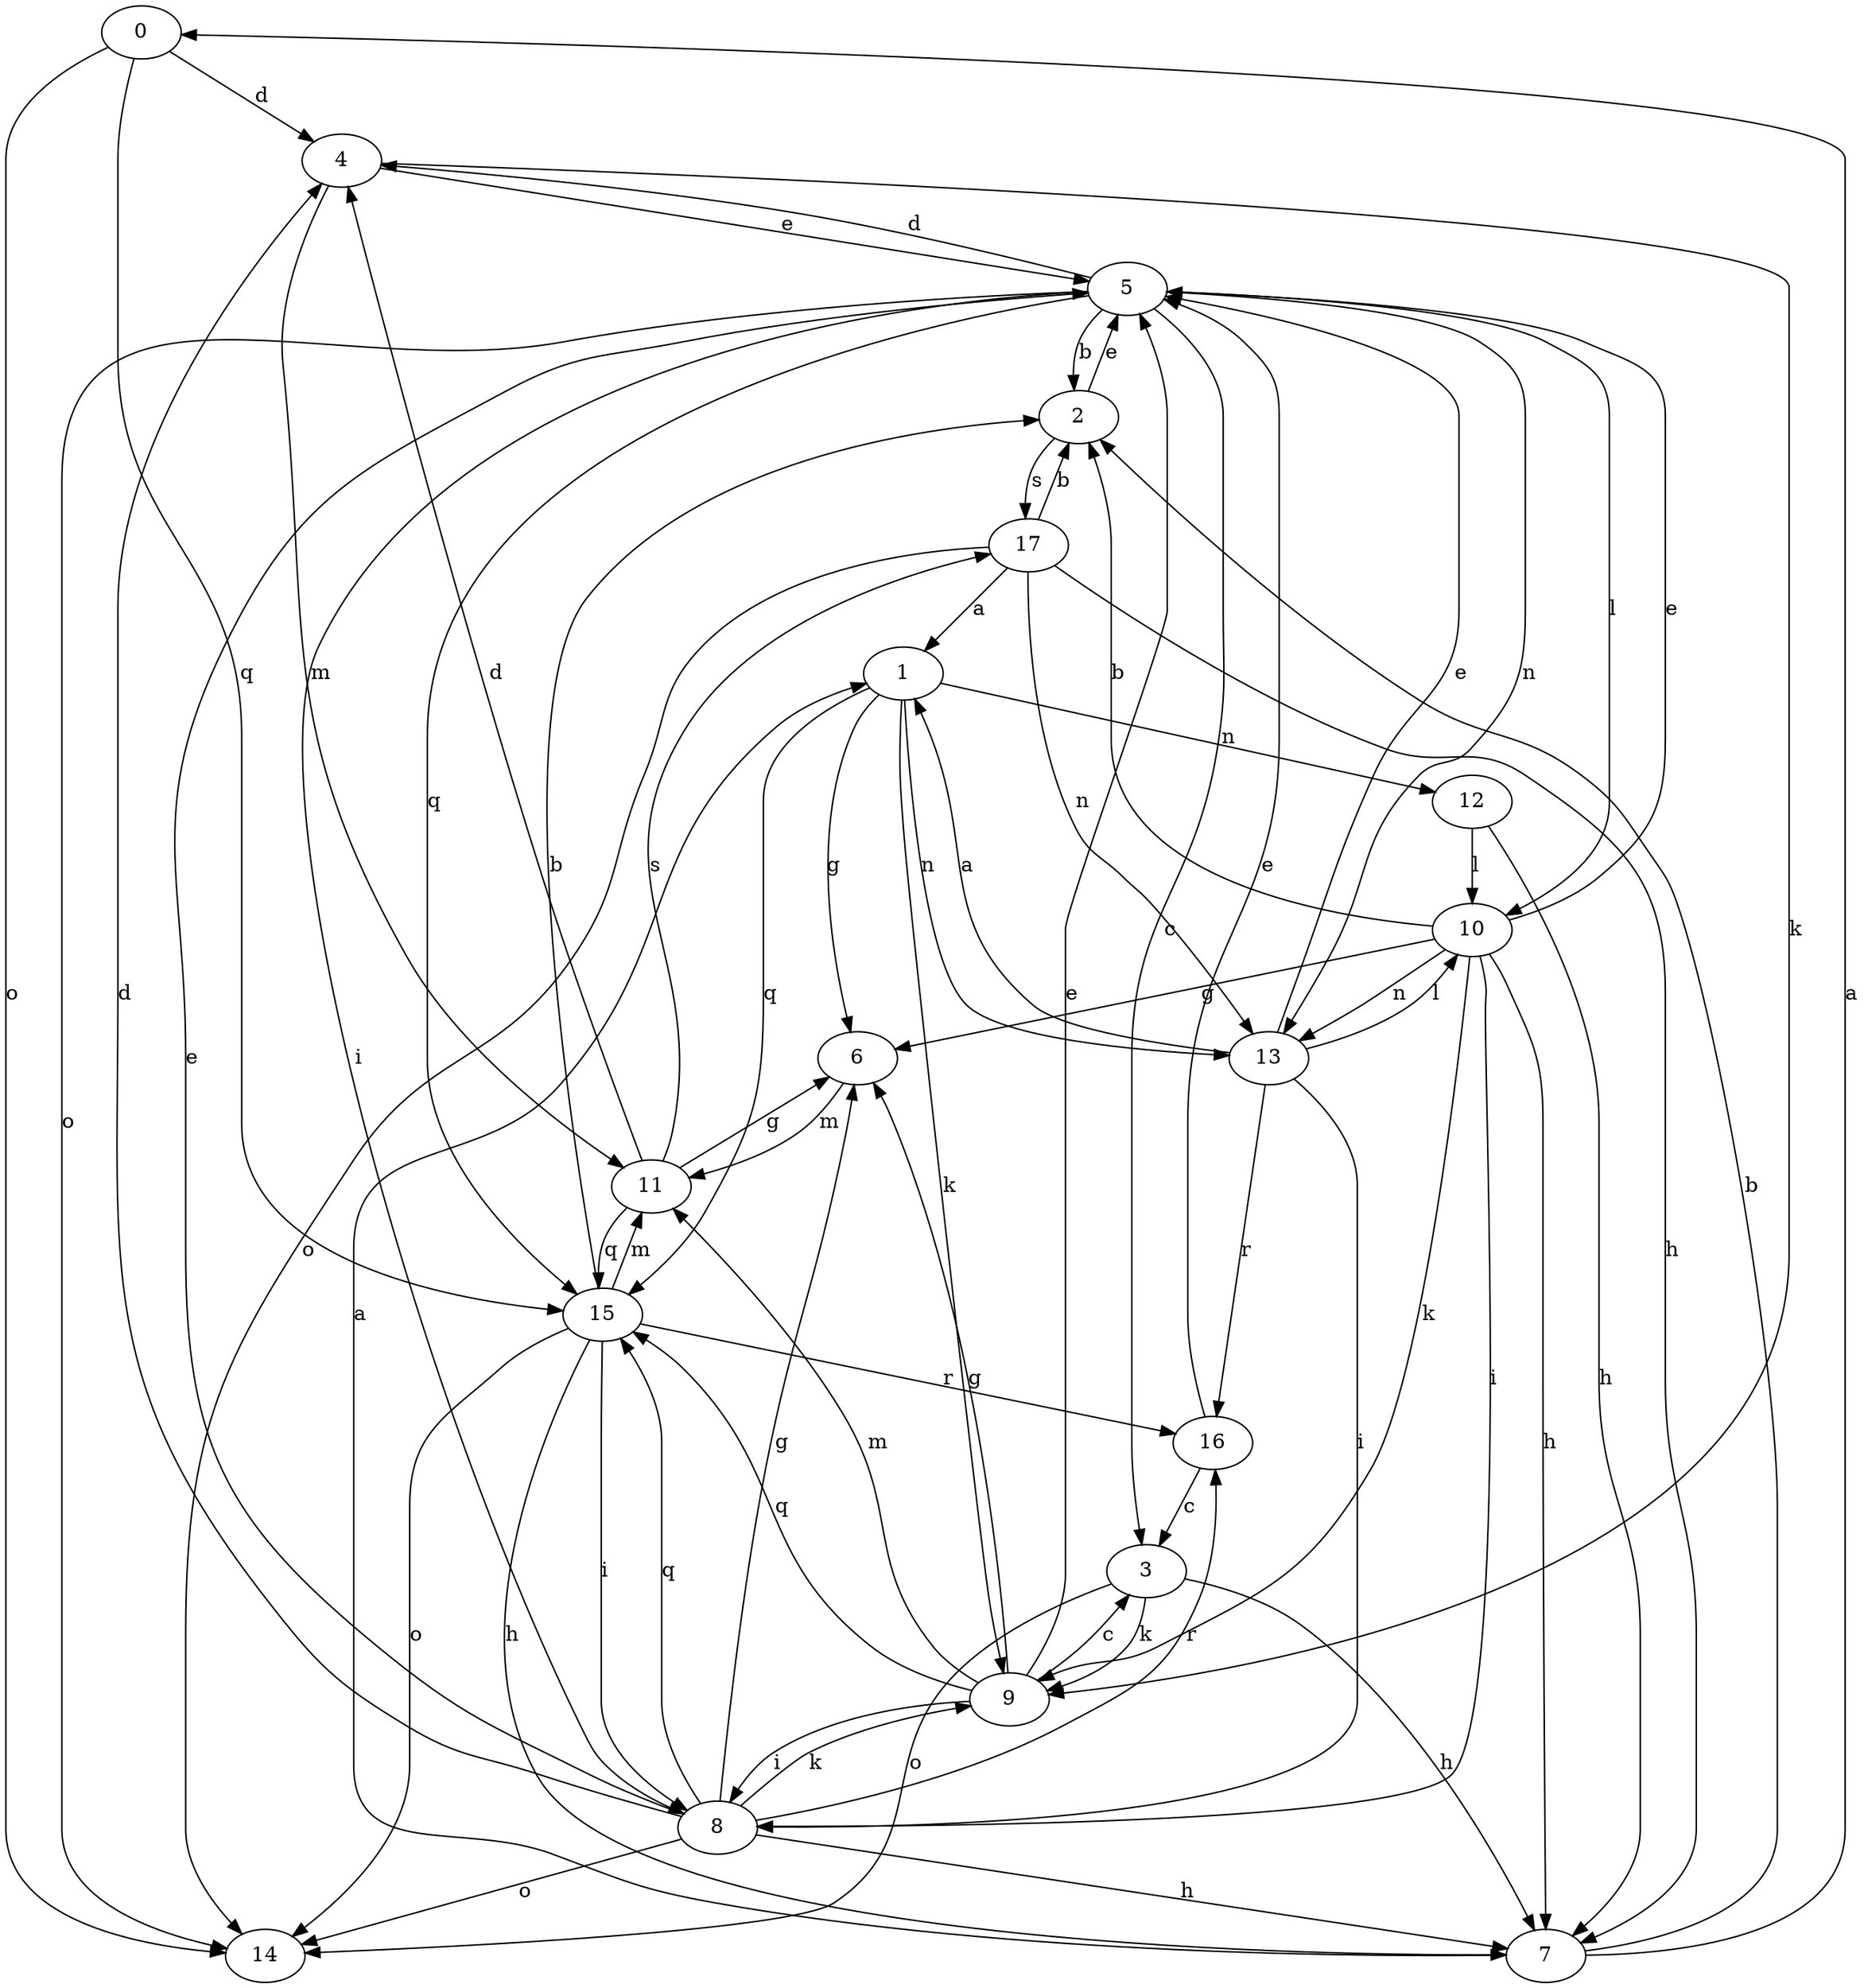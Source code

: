 strict digraph  {
0;
1;
2;
3;
4;
5;
6;
7;
8;
9;
10;
11;
12;
13;
14;
15;
16;
17;
0 -> 4  [label=d];
0 -> 14  [label=o];
0 -> 15  [label=q];
1 -> 6  [label=g];
1 -> 9  [label=k];
1 -> 12  [label=n];
1 -> 13  [label=n];
1 -> 15  [label=q];
2 -> 5  [label=e];
2 -> 17  [label=s];
3 -> 7  [label=h];
3 -> 9  [label=k];
3 -> 14  [label=o];
4 -> 5  [label=e];
4 -> 9  [label=k];
4 -> 11  [label=m];
5 -> 2  [label=b];
5 -> 3  [label=c];
5 -> 4  [label=d];
5 -> 8  [label=i];
5 -> 10  [label=l];
5 -> 13  [label=n];
5 -> 14  [label=o];
5 -> 15  [label=q];
6 -> 11  [label=m];
7 -> 0  [label=a];
7 -> 1  [label=a];
7 -> 2  [label=b];
8 -> 4  [label=d];
8 -> 5  [label=e];
8 -> 6  [label=g];
8 -> 7  [label=h];
8 -> 9  [label=k];
8 -> 14  [label=o];
8 -> 15  [label=q];
8 -> 16  [label=r];
9 -> 3  [label=c];
9 -> 5  [label=e];
9 -> 6  [label=g];
9 -> 8  [label=i];
9 -> 11  [label=m];
9 -> 15  [label=q];
10 -> 2  [label=b];
10 -> 5  [label=e];
10 -> 6  [label=g];
10 -> 7  [label=h];
10 -> 8  [label=i];
10 -> 9  [label=k];
10 -> 13  [label=n];
11 -> 4  [label=d];
11 -> 6  [label=g];
11 -> 15  [label=q];
11 -> 17  [label=s];
12 -> 7  [label=h];
12 -> 10  [label=l];
13 -> 1  [label=a];
13 -> 5  [label=e];
13 -> 8  [label=i];
13 -> 10  [label=l];
13 -> 16  [label=r];
15 -> 2  [label=b];
15 -> 7  [label=h];
15 -> 8  [label=i];
15 -> 11  [label=m];
15 -> 14  [label=o];
15 -> 16  [label=r];
16 -> 3  [label=c];
16 -> 5  [label=e];
17 -> 1  [label=a];
17 -> 2  [label=b];
17 -> 7  [label=h];
17 -> 13  [label=n];
17 -> 14  [label=o];
}
